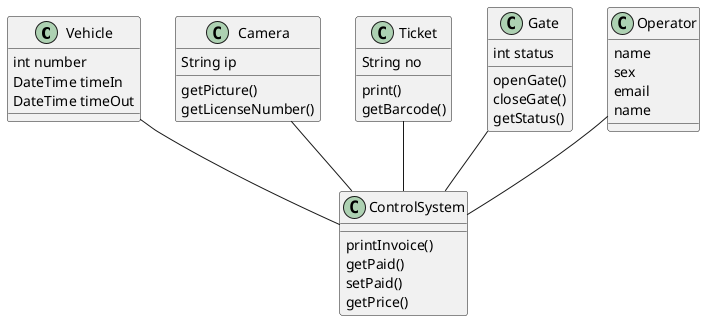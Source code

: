 @startuml
Vehicle : int number
Vehicle : DateTime timeIn
Vehicle : DateTime timeOut

Camera : String ip
Camera : getPicture()
Camera : getLicenseNumber()

ControlSystem : printInvoice()
ControlSystem : getPaid()
ControlSystem : setPaid()
ControlSystem : getPrice()

Ticket : String no
Ticket : print()
Ticket : getBarcode()

Gate : int status
Gate : openGate()
Gate : closeGate()
Gate : getStatus()

Operator : name
Operator : sex
Operator : email
Operator : name

Camera -- ControlSystem
Gate -- ControlSystem
Ticket -- ControlSystem
Vehicle -- ControlSystem
Operator -- ControlSystem
@enduml